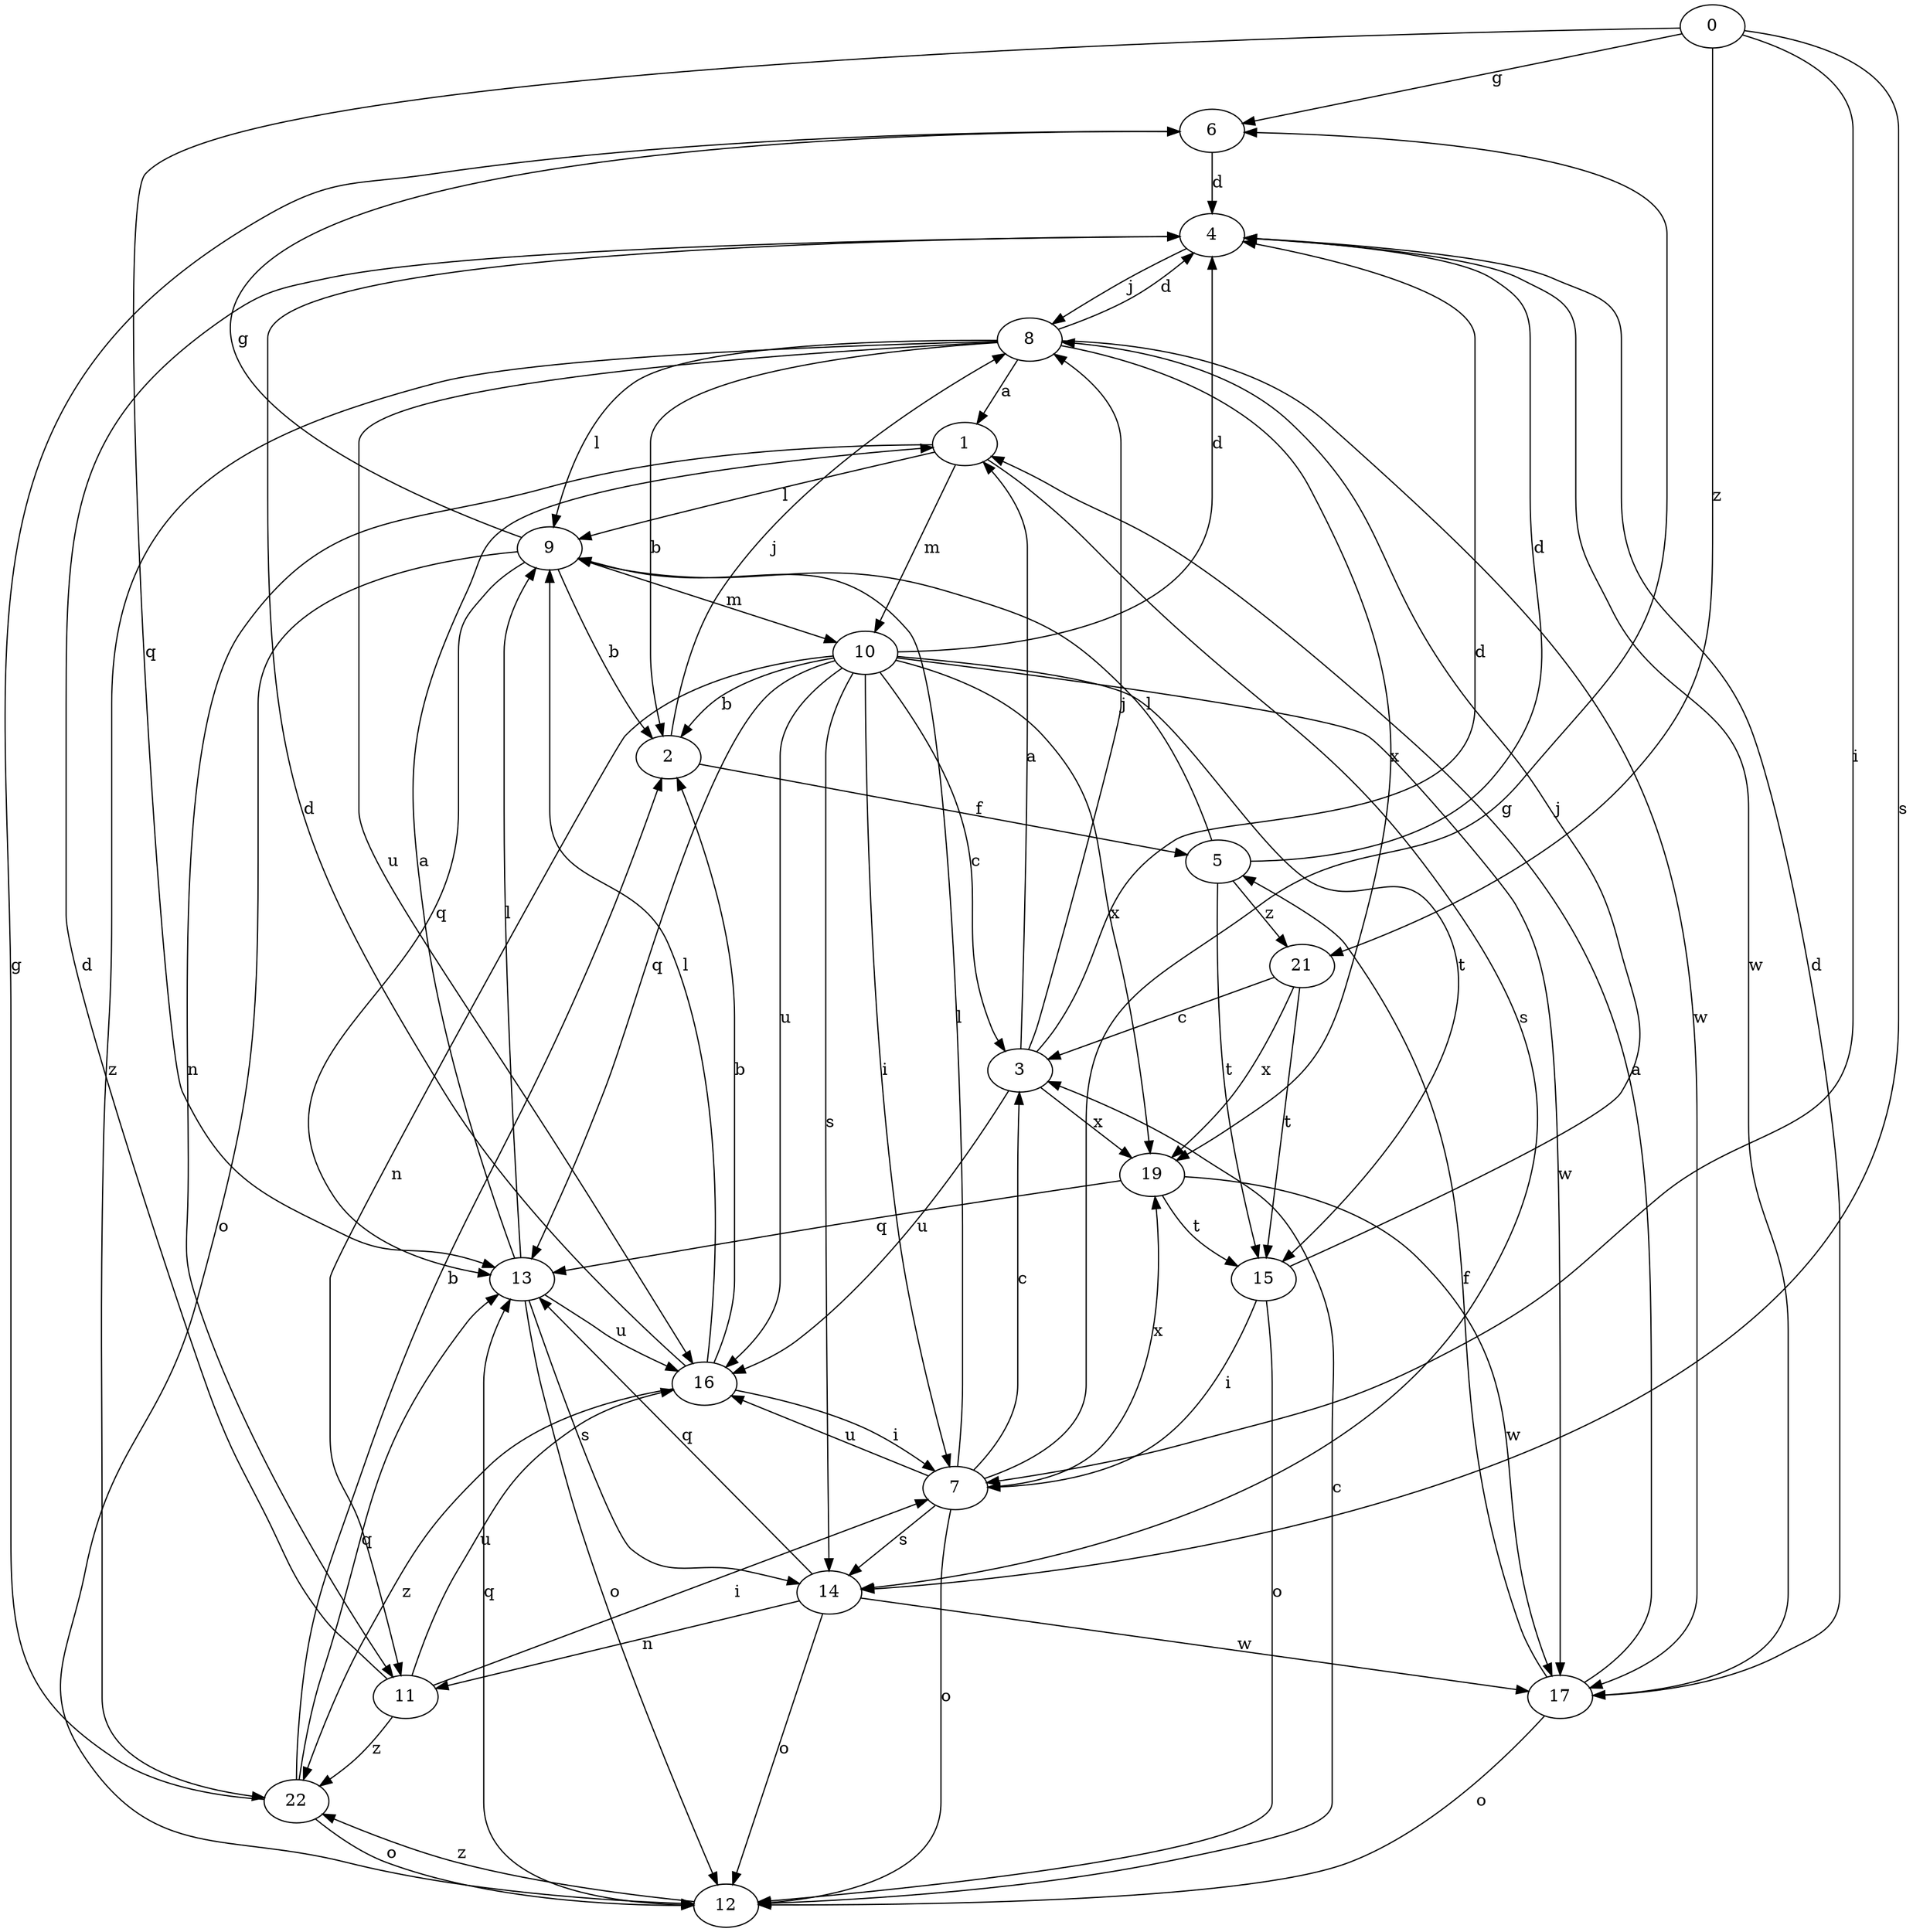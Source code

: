 strict digraph  {
0;
1;
2;
3;
4;
5;
6;
7;
8;
9;
10;
11;
12;
13;
14;
15;
16;
17;
19;
21;
22;
0 -> 6  [label=g];
0 -> 7  [label=i];
0 -> 13  [label=q];
0 -> 14  [label=s];
0 -> 21  [label=z];
1 -> 9  [label=l];
1 -> 10  [label=m];
1 -> 11  [label=n];
1 -> 14  [label=s];
2 -> 5  [label=f];
2 -> 8  [label=j];
3 -> 1  [label=a];
3 -> 4  [label=d];
3 -> 8  [label=j];
3 -> 16  [label=u];
3 -> 19  [label=x];
4 -> 8  [label=j];
4 -> 17  [label=w];
5 -> 4  [label=d];
5 -> 9  [label=l];
5 -> 15  [label=t];
5 -> 21  [label=z];
6 -> 4  [label=d];
7 -> 3  [label=c];
7 -> 6  [label=g];
7 -> 9  [label=l];
7 -> 12  [label=o];
7 -> 14  [label=s];
7 -> 16  [label=u];
7 -> 19  [label=x];
8 -> 1  [label=a];
8 -> 2  [label=b];
8 -> 4  [label=d];
8 -> 9  [label=l];
8 -> 16  [label=u];
8 -> 17  [label=w];
8 -> 19  [label=x];
8 -> 22  [label=z];
9 -> 2  [label=b];
9 -> 6  [label=g];
9 -> 10  [label=m];
9 -> 12  [label=o];
9 -> 13  [label=q];
10 -> 2  [label=b];
10 -> 3  [label=c];
10 -> 4  [label=d];
10 -> 7  [label=i];
10 -> 11  [label=n];
10 -> 13  [label=q];
10 -> 14  [label=s];
10 -> 15  [label=t];
10 -> 16  [label=u];
10 -> 17  [label=w];
10 -> 19  [label=x];
11 -> 4  [label=d];
11 -> 7  [label=i];
11 -> 16  [label=u];
11 -> 22  [label=z];
12 -> 3  [label=c];
12 -> 13  [label=q];
12 -> 22  [label=z];
13 -> 1  [label=a];
13 -> 9  [label=l];
13 -> 12  [label=o];
13 -> 14  [label=s];
13 -> 16  [label=u];
14 -> 11  [label=n];
14 -> 12  [label=o];
14 -> 13  [label=q];
14 -> 17  [label=w];
15 -> 7  [label=i];
15 -> 8  [label=j];
15 -> 12  [label=o];
16 -> 2  [label=b];
16 -> 4  [label=d];
16 -> 7  [label=i];
16 -> 9  [label=l];
16 -> 22  [label=z];
17 -> 1  [label=a];
17 -> 4  [label=d];
17 -> 5  [label=f];
17 -> 12  [label=o];
19 -> 13  [label=q];
19 -> 15  [label=t];
19 -> 17  [label=w];
21 -> 3  [label=c];
21 -> 15  [label=t];
21 -> 19  [label=x];
22 -> 2  [label=b];
22 -> 6  [label=g];
22 -> 12  [label=o];
22 -> 13  [label=q];
}
